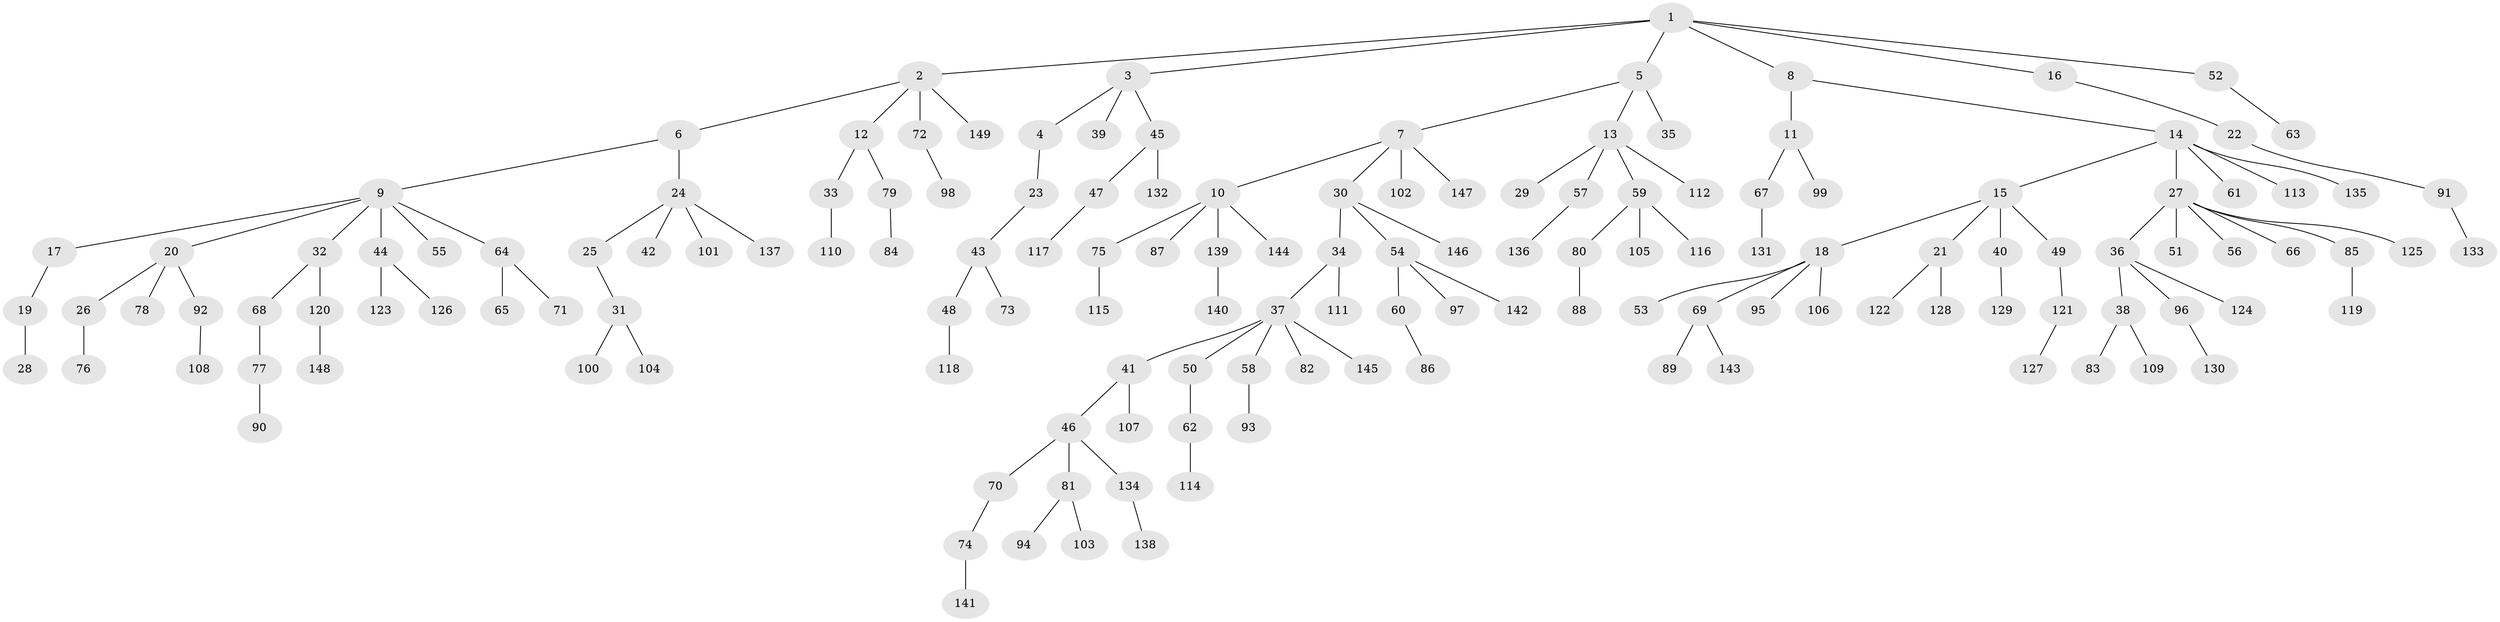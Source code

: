 // Generated by graph-tools (version 1.1) at 2025/52/03/09/25 04:52:22]
// undirected, 149 vertices, 148 edges
graph export_dot {
graph [start="1"]
  node [color=gray90,style=filled];
  1;
  2;
  3;
  4;
  5;
  6;
  7;
  8;
  9;
  10;
  11;
  12;
  13;
  14;
  15;
  16;
  17;
  18;
  19;
  20;
  21;
  22;
  23;
  24;
  25;
  26;
  27;
  28;
  29;
  30;
  31;
  32;
  33;
  34;
  35;
  36;
  37;
  38;
  39;
  40;
  41;
  42;
  43;
  44;
  45;
  46;
  47;
  48;
  49;
  50;
  51;
  52;
  53;
  54;
  55;
  56;
  57;
  58;
  59;
  60;
  61;
  62;
  63;
  64;
  65;
  66;
  67;
  68;
  69;
  70;
  71;
  72;
  73;
  74;
  75;
  76;
  77;
  78;
  79;
  80;
  81;
  82;
  83;
  84;
  85;
  86;
  87;
  88;
  89;
  90;
  91;
  92;
  93;
  94;
  95;
  96;
  97;
  98;
  99;
  100;
  101;
  102;
  103;
  104;
  105;
  106;
  107;
  108;
  109;
  110;
  111;
  112;
  113;
  114;
  115;
  116;
  117;
  118;
  119;
  120;
  121;
  122;
  123;
  124;
  125;
  126;
  127;
  128;
  129;
  130;
  131;
  132;
  133;
  134;
  135;
  136;
  137;
  138;
  139;
  140;
  141;
  142;
  143;
  144;
  145;
  146;
  147;
  148;
  149;
  1 -- 2;
  1 -- 3;
  1 -- 5;
  1 -- 8;
  1 -- 16;
  1 -- 52;
  2 -- 6;
  2 -- 12;
  2 -- 72;
  2 -- 149;
  3 -- 4;
  3 -- 39;
  3 -- 45;
  4 -- 23;
  5 -- 7;
  5 -- 13;
  5 -- 35;
  6 -- 9;
  6 -- 24;
  7 -- 10;
  7 -- 30;
  7 -- 102;
  7 -- 147;
  8 -- 11;
  8 -- 14;
  9 -- 17;
  9 -- 20;
  9 -- 32;
  9 -- 44;
  9 -- 55;
  9 -- 64;
  10 -- 75;
  10 -- 87;
  10 -- 139;
  10 -- 144;
  11 -- 67;
  11 -- 99;
  12 -- 33;
  12 -- 79;
  13 -- 29;
  13 -- 57;
  13 -- 59;
  13 -- 112;
  14 -- 15;
  14 -- 27;
  14 -- 61;
  14 -- 113;
  14 -- 135;
  15 -- 18;
  15 -- 21;
  15 -- 40;
  15 -- 49;
  16 -- 22;
  17 -- 19;
  18 -- 53;
  18 -- 69;
  18 -- 95;
  18 -- 106;
  19 -- 28;
  20 -- 26;
  20 -- 78;
  20 -- 92;
  21 -- 122;
  21 -- 128;
  22 -- 91;
  23 -- 43;
  24 -- 25;
  24 -- 42;
  24 -- 101;
  24 -- 137;
  25 -- 31;
  26 -- 76;
  27 -- 36;
  27 -- 51;
  27 -- 56;
  27 -- 66;
  27 -- 85;
  27 -- 125;
  30 -- 34;
  30 -- 54;
  30 -- 146;
  31 -- 100;
  31 -- 104;
  32 -- 68;
  32 -- 120;
  33 -- 110;
  34 -- 37;
  34 -- 111;
  36 -- 38;
  36 -- 96;
  36 -- 124;
  37 -- 41;
  37 -- 50;
  37 -- 58;
  37 -- 82;
  37 -- 145;
  38 -- 83;
  38 -- 109;
  40 -- 129;
  41 -- 46;
  41 -- 107;
  43 -- 48;
  43 -- 73;
  44 -- 123;
  44 -- 126;
  45 -- 47;
  45 -- 132;
  46 -- 70;
  46 -- 81;
  46 -- 134;
  47 -- 117;
  48 -- 118;
  49 -- 121;
  50 -- 62;
  52 -- 63;
  54 -- 60;
  54 -- 97;
  54 -- 142;
  57 -- 136;
  58 -- 93;
  59 -- 80;
  59 -- 105;
  59 -- 116;
  60 -- 86;
  62 -- 114;
  64 -- 65;
  64 -- 71;
  67 -- 131;
  68 -- 77;
  69 -- 89;
  69 -- 143;
  70 -- 74;
  72 -- 98;
  74 -- 141;
  75 -- 115;
  77 -- 90;
  79 -- 84;
  80 -- 88;
  81 -- 94;
  81 -- 103;
  85 -- 119;
  91 -- 133;
  92 -- 108;
  96 -- 130;
  120 -- 148;
  121 -- 127;
  134 -- 138;
  139 -- 140;
}
